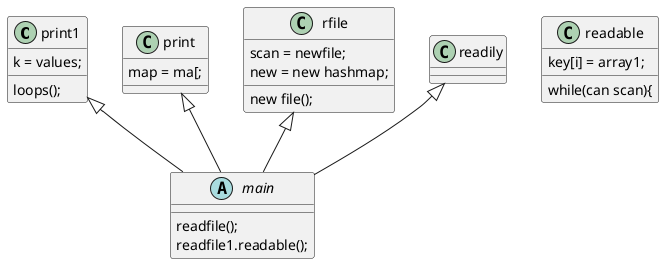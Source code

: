 @startuml
'https://plantuml.com/class-diagram


print1 <|-- main
print <|-- main
rfile <|-- main
readily <|-- main


class print1 {
loops();
k = values;

}
class print{
map = ma[;
}

class readable{
while(can scan){
key[i] = array1;
}

class rfile{
new file();
scan = newfile;
new = new hashmap;
}


abstract class main{
readfile();
readfile1.readable();
}
@enduml